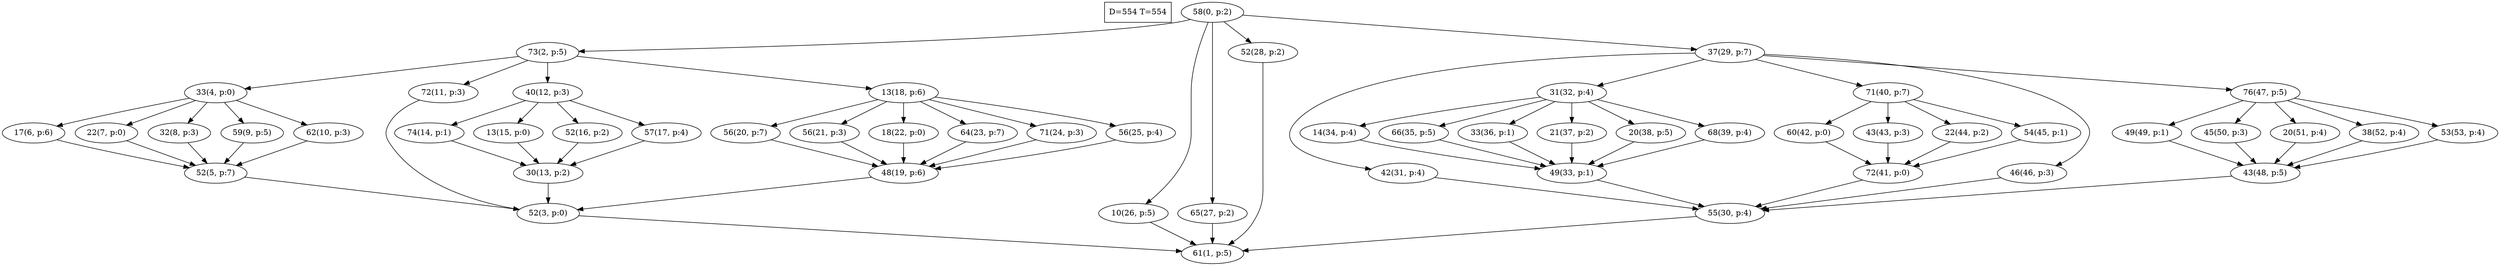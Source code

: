 digraph Task {
i [shape=box, label="D=554 T=554"]; 
0 [label="58(0, p:2)"];
1 [label="61(1, p:5)"];
2 [label="73(2, p:5)"];
3 [label="52(3, p:0)"];
4 [label="33(4, p:0)"];
5 [label="52(5, p:7)"];
6 [label="17(6, p:6)"];
7 [label="22(7, p:0)"];
8 [label="32(8, p:3)"];
9 [label="59(9, p:5)"];
10 [label="62(10, p:3)"];
11 [label="72(11, p:3)"];
12 [label="40(12, p:3)"];
13 [label="30(13, p:2)"];
14 [label="74(14, p:1)"];
15 [label="13(15, p:0)"];
16 [label="52(16, p:2)"];
17 [label="57(17, p:4)"];
18 [label="13(18, p:6)"];
19 [label="48(19, p:6)"];
20 [label="56(20, p:7)"];
21 [label="56(21, p:3)"];
22 [label="18(22, p:0)"];
23 [label="64(23, p:7)"];
24 [label="71(24, p:3)"];
25 [label="56(25, p:4)"];
26 [label="10(26, p:5)"];
27 [label="65(27, p:2)"];
28 [label="52(28, p:2)"];
29 [label="37(29, p:7)"];
30 [label="55(30, p:4)"];
31 [label="42(31, p:4)"];
32 [label="31(32, p:4)"];
33 [label="49(33, p:1)"];
34 [label="14(34, p:4)"];
35 [label="66(35, p:5)"];
36 [label="33(36, p:1)"];
37 [label="21(37, p:2)"];
38 [label="20(38, p:5)"];
39 [label="68(39, p:4)"];
40 [label="71(40, p:7)"];
41 [label="72(41, p:0)"];
42 [label="60(42, p:0)"];
43 [label="43(43, p:3)"];
44 [label="22(44, p:2)"];
45 [label="54(45, p:1)"];
46 [label="46(46, p:3)"];
47 [label="76(47, p:5)"];
48 [label="43(48, p:5)"];
49 [label="49(49, p:1)"];
50 [label="45(50, p:3)"];
51 [label="20(51, p:4)"];
52 [label="38(52, p:4)"];
53 [label="53(53, p:4)"];
0 -> 2;
0 -> 26;
0 -> 27;
0 -> 28;
0 -> 29;
2 -> 4;
2 -> 11;
2 -> 12;
2 -> 18;
3 -> 1;
4 -> 6;
4 -> 7;
4 -> 8;
4 -> 9;
4 -> 10;
5 -> 3;
6 -> 5;
7 -> 5;
8 -> 5;
9 -> 5;
10 -> 5;
11 -> 3;
12 -> 14;
12 -> 15;
12 -> 16;
12 -> 17;
13 -> 3;
14 -> 13;
15 -> 13;
16 -> 13;
17 -> 13;
18 -> 20;
18 -> 21;
18 -> 22;
18 -> 23;
18 -> 24;
18 -> 25;
19 -> 3;
20 -> 19;
21 -> 19;
22 -> 19;
23 -> 19;
24 -> 19;
25 -> 19;
26 -> 1;
27 -> 1;
28 -> 1;
29 -> 31;
29 -> 32;
29 -> 40;
29 -> 46;
29 -> 47;
30 -> 1;
31 -> 30;
32 -> 34;
32 -> 35;
32 -> 36;
32 -> 37;
32 -> 38;
32 -> 39;
33 -> 30;
34 -> 33;
35 -> 33;
36 -> 33;
37 -> 33;
38 -> 33;
39 -> 33;
40 -> 42;
40 -> 43;
40 -> 44;
40 -> 45;
41 -> 30;
42 -> 41;
43 -> 41;
44 -> 41;
45 -> 41;
46 -> 30;
47 -> 49;
47 -> 50;
47 -> 51;
47 -> 52;
47 -> 53;
48 -> 30;
49 -> 48;
50 -> 48;
51 -> 48;
52 -> 48;
53 -> 48;
}
